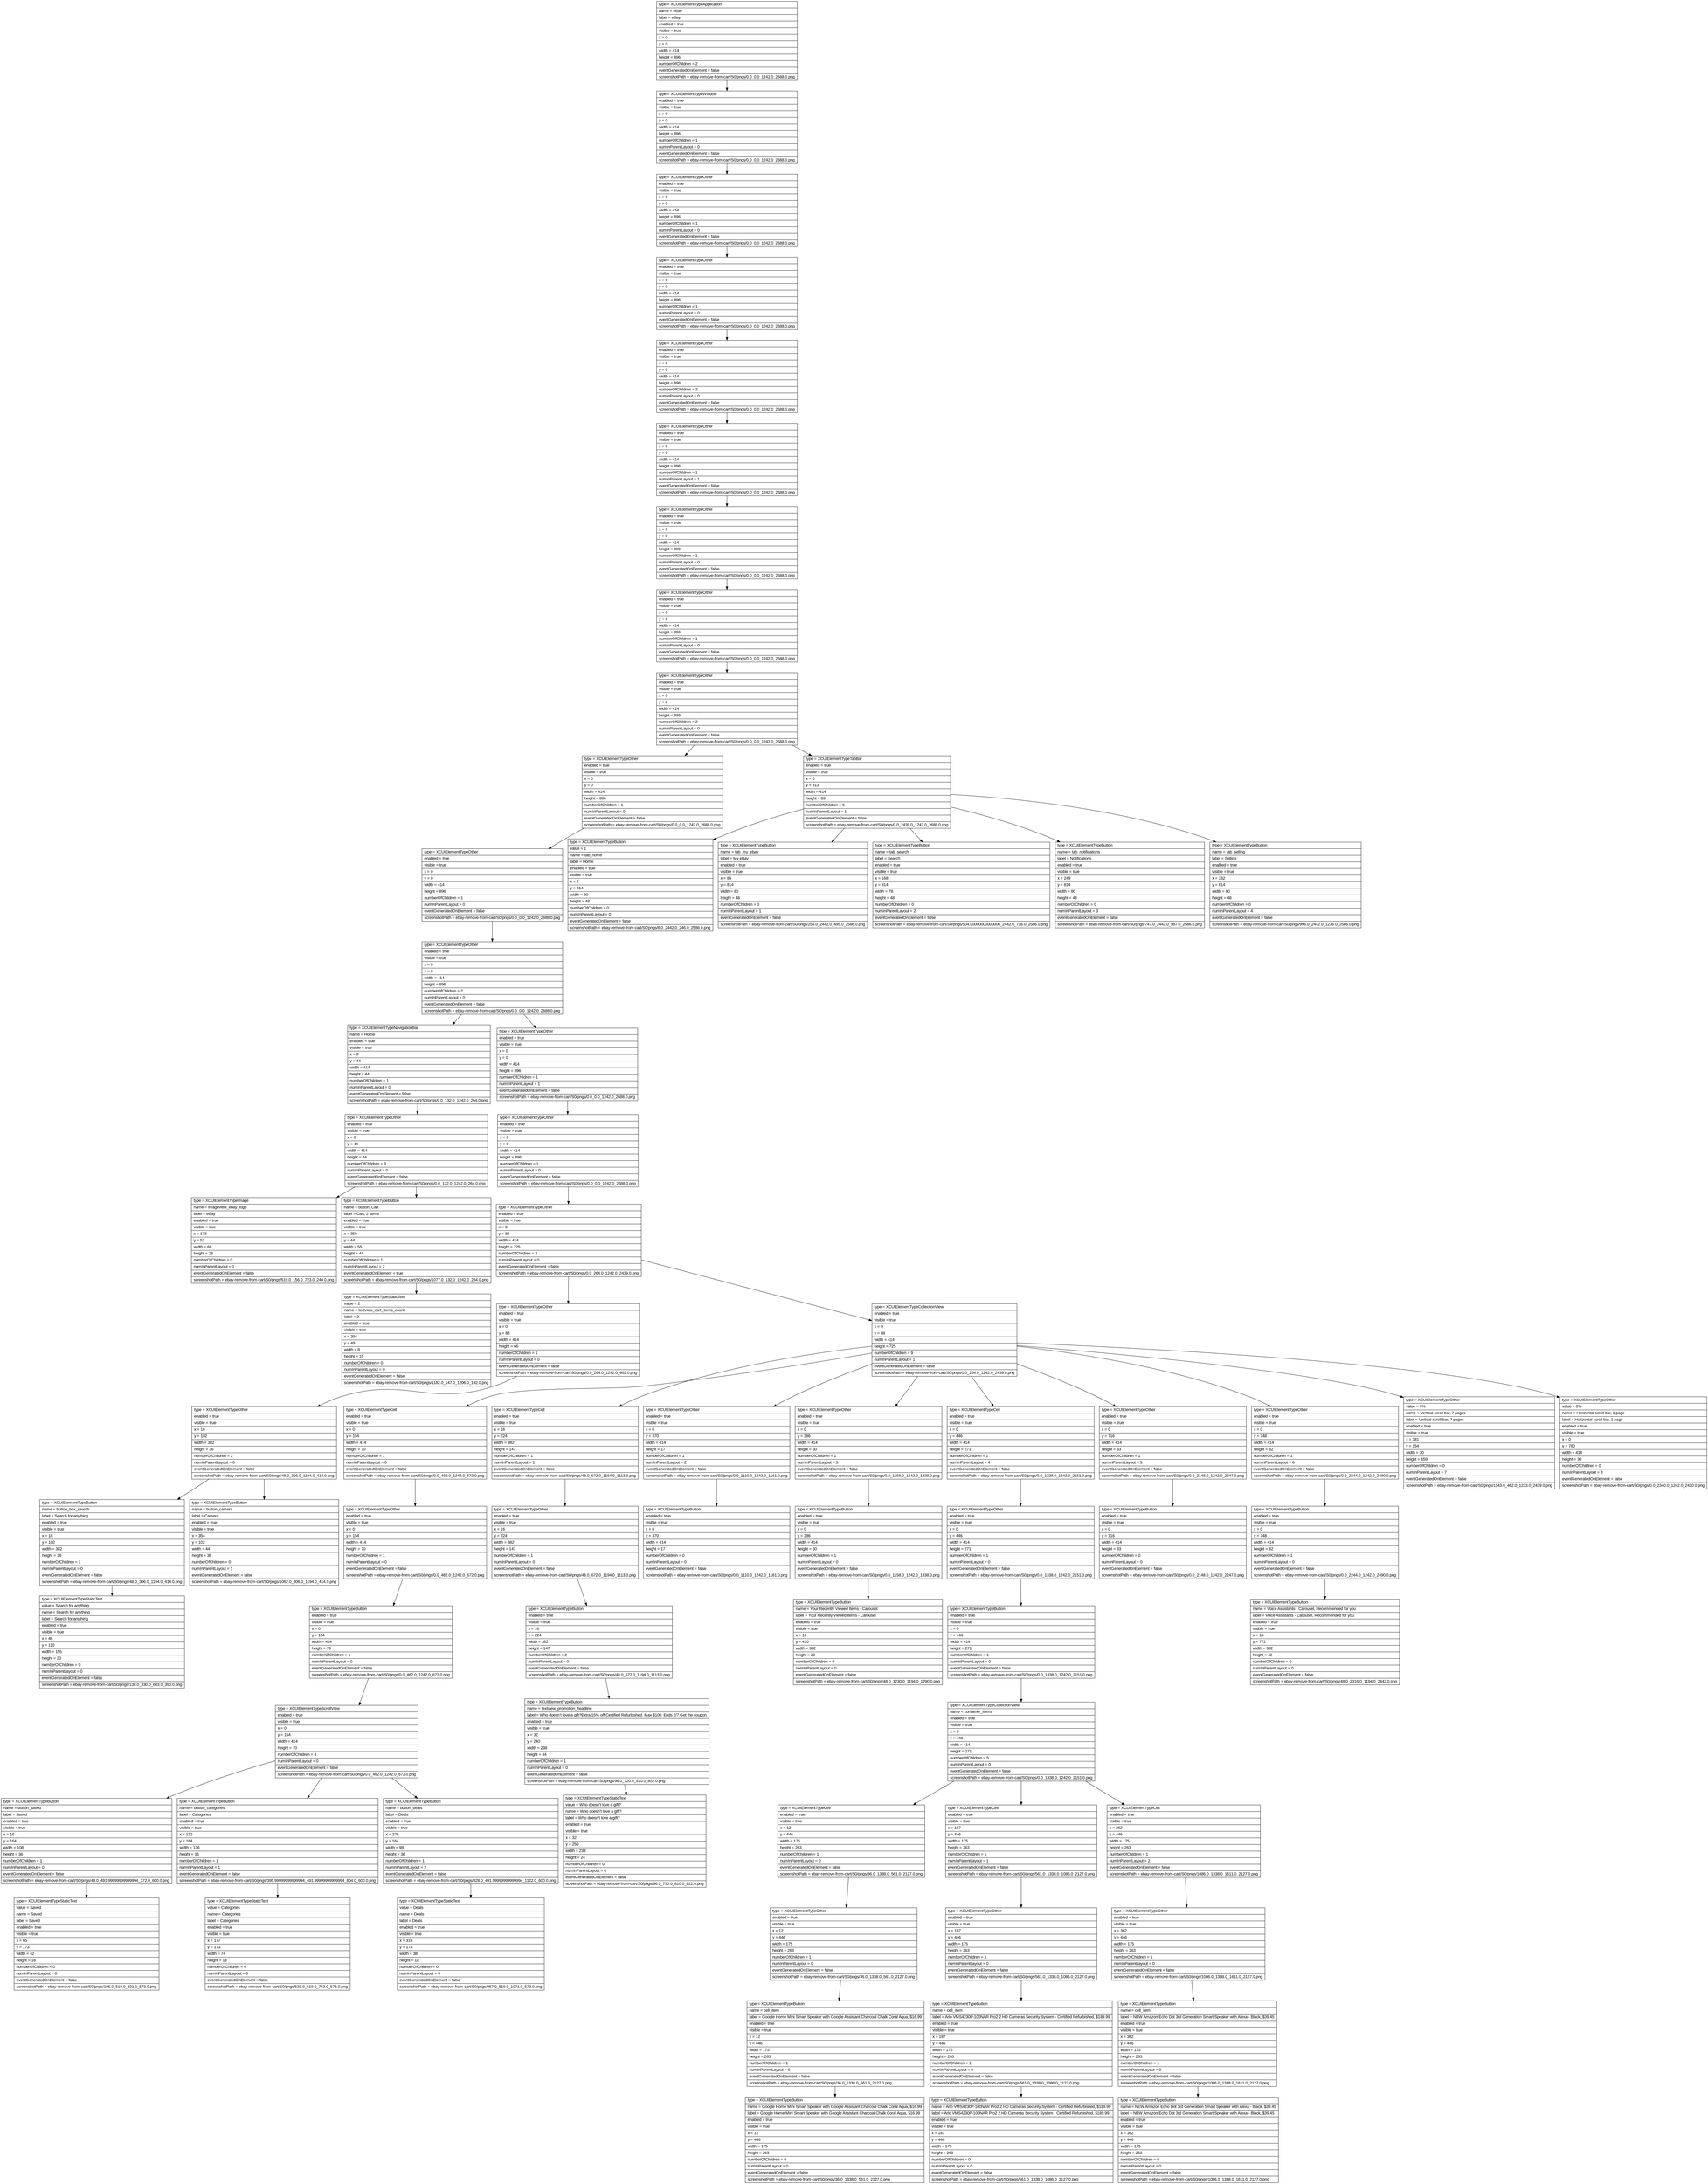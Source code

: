 digraph Layout {

	node [shape=record fontname=Arial];

	0	[label="{type = XCUIElementTypeApplication\l|name = eBay\l|label = eBay\l|enabled = true\l|visible = true\l|x = 0\l|y = 0\l|width = 414\l|height = 896\l|numberOfChildren = 2\l|eventGeneratedOnElement = false \l|screenshotPath = ebay-remove-from-cart/S0/pngs/0.0_0.0_1242.0_2688.0.png\l}"]
	1	[label="{type = XCUIElementTypeWindow\l|enabled = true\l|visible = true\l|x = 0\l|y = 0\l|width = 414\l|height = 896\l|numberOfChildren = 1\l|numInParentLayout = 0\l|eventGeneratedOnElement = false \l|screenshotPath = ebay-remove-from-cart/S0/pngs/0.0_0.0_1242.0_2688.0.png\l}"]
	2	[label="{type = XCUIElementTypeOther\l|enabled = true\l|visible = true\l|x = 0\l|y = 0\l|width = 414\l|height = 896\l|numberOfChildren = 1\l|numInParentLayout = 0\l|eventGeneratedOnElement = false \l|screenshotPath = ebay-remove-from-cart/S0/pngs/0.0_0.0_1242.0_2688.0.png\l}"]
	3	[label="{type = XCUIElementTypeOther\l|enabled = true\l|visible = true\l|x = 0\l|y = 0\l|width = 414\l|height = 896\l|numberOfChildren = 1\l|numInParentLayout = 0\l|eventGeneratedOnElement = false \l|screenshotPath = ebay-remove-from-cart/S0/pngs/0.0_0.0_1242.0_2688.0.png\l}"]
	4	[label="{type = XCUIElementTypeOther\l|enabled = true\l|visible = true\l|x = 0\l|y = 0\l|width = 414\l|height = 896\l|numberOfChildren = 2\l|numInParentLayout = 0\l|eventGeneratedOnElement = false \l|screenshotPath = ebay-remove-from-cart/S0/pngs/0.0_0.0_1242.0_2688.0.png\l}"]
	5	[label="{type = XCUIElementTypeOther\l|enabled = true\l|visible = true\l|x = 0\l|y = 0\l|width = 414\l|height = 896\l|numberOfChildren = 1\l|numInParentLayout = 1\l|eventGeneratedOnElement = false \l|screenshotPath = ebay-remove-from-cart/S0/pngs/0.0_0.0_1242.0_2688.0.png\l}"]
	6	[label="{type = XCUIElementTypeOther\l|enabled = true\l|visible = true\l|x = 0\l|y = 0\l|width = 414\l|height = 896\l|numberOfChildren = 1\l|numInParentLayout = 0\l|eventGeneratedOnElement = false \l|screenshotPath = ebay-remove-from-cart/S0/pngs/0.0_0.0_1242.0_2688.0.png\l}"]
	7	[label="{type = XCUIElementTypeOther\l|enabled = true\l|visible = true\l|x = 0\l|y = 0\l|width = 414\l|height = 896\l|numberOfChildren = 1\l|numInParentLayout = 0\l|eventGeneratedOnElement = false \l|screenshotPath = ebay-remove-from-cart/S0/pngs/0.0_0.0_1242.0_2688.0.png\l}"]
	8	[label="{type = XCUIElementTypeOther\l|enabled = true\l|visible = true\l|x = 0\l|y = 0\l|width = 414\l|height = 896\l|numberOfChildren = 2\l|numInParentLayout = 0\l|eventGeneratedOnElement = false \l|screenshotPath = ebay-remove-from-cart/S0/pngs/0.0_0.0_1242.0_2688.0.png\l}"]
	9	[label="{type = XCUIElementTypeOther\l|enabled = true\l|visible = true\l|x = 0\l|y = 0\l|width = 414\l|height = 896\l|numberOfChildren = 1\l|numInParentLayout = 0\l|eventGeneratedOnElement = false \l|screenshotPath = ebay-remove-from-cart/S0/pngs/0.0_0.0_1242.0_2688.0.png\l}"]
	10	[label="{type = XCUIElementTypeTabBar\l|enabled = true\l|visible = true\l|x = 0\l|y = 813\l|width = 414\l|height = 83\l|numberOfChildren = 5\l|numInParentLayout = 1\l|eventGeneratedOnElement = false \l|screenshotPath = ebay-remove-from-cart/S0/pngs/0.0_2439.0_1242.0_2688.0.png\l}"]
	11	[label="{type = XCUIElementTypeOther\l|enabled = true\l|visible = true\l|x = 0\l|y = 0\l|width = 414\l|height = 896\l|numberOfChildren = 1\l|numInParentLayout = 0\l|eventGeneratedOnElement = false \l|screenshotPath = ebay-remove-from-cart/S0/pngs/0.0_0.0_1242.0_2688.0.png\l}"]
	12	[label="{type = XCUIElementTypeButton\l|value = 1\l|name = tab_home\l|label = Home\l|enabled = true\l|visible = true\l|x = 2\l|y = 814\l|width = 80\l|height = 48\l|numberOfChildren = 0\l|numInParentLayout = 0\l|eventGeneratedOnElement = false \l|screenshotPath = ebay-remove-from-cart/S0/pngs/6.0_2442.0_246.0_2586.0.png\l}"]
	13	[label="{type = XCUIElementTypeButton\l|name = tab_my_ebay\l|label = My eBay\l|enabled = true\l|visible = true\l|x = 85\l|y = 814\l|width = 80\l|height = 48\l|numberOfChildren = 0\l|numInParentLayout = 1\l|eventGeneratedOnElement = false \l|screenshotPath = ebay-remove-from-cart/S0/pngs/255.0_2442.0_495.0_2586.0.png\l}"]
	14	[label="{type = XCUIElementTypeButton\l|name = tab_search\l|label = Search\l|enabled = true\l|visible = true\l|x = 168\l|y = 814\l|width = 78\l|height = 48\l|numberOfChildren = 0\l|numInParentLayout = 2\l|eventGeneratedOnElement = false \l|screenshotPath = ebay-remove-from-cart/S0/pngs/504.00000000000006_2442.0_738.0_2586.0.png\l}"]
	15	[label="{type = XCUIElementTypeButton\l|name = tab_notifications\l|label = Notifications\l|enabled = true\l|visible = true\l|x = 249\l|y = 814\l|width = 80\l|height = 48\l|numberOfChildren = 0\l|numInParentLayout = 3\l|eventGeneratedOnElement = false \l|screenshotPath = ebay-remove-from-cart/S0/pngs/747.0_2442.0_987.0_2586.0.png\l}"]
	16	[label="{type = XCUIElementTypeButton\l|name = tab_selling\l|label = Selling\l|enabled = true\l|visible = true\l|x = 332\l|y = 814\l|width = 80\l|height = 48\l|numberOfChildren = 0\l|numInParentLayout = 4\l|eventGeneratedOnElement = false \l|screenshotPath = ebay-remove-from-cart/S0/pngs/996.0_2442.0_1236.0_2586.0.png\l}"]
	17	[label="{type = XCUIElementTypeOther\l|enabled = true\l|visible = true\l|x = 0\l|y = 0\l|width = 414\l|height = 896\l|numberOfChildren = 2\l|numInParentLayout = 0\l|eventGeneratedOnElement = false \l|screenshotPath = ebay-remove-from-cart/S0/pngs/0.0_0.0_1242.0_2688.0.png\l}"]
	18	[label="{type = XCUIElementTypeNavigationBar\l|name = Home\l|enabled = true\l|visible = true\l|x = 0\l|y = 44\l|width = 414\l|height = 44\l|numberOfChildren = 1\l|numInParentLayout = 0\l|eventGeneratedOnElement = false \l|screenshotPath = ebay-remove-from-cart/S0/pngs/0.0_132.0_1242.0_264.0.png\l}"]
	19	[label="{type = XCUIElementTypeOther\l|enabled = true\l|visible = true\l|x = 0\l|y = 0\l|width = 414\l|height = 896\l|numberOfChildren = 1\l|numInParentLayout = 1\l|eventGeneratedOnElement = false \l|screenshotPath = ebay-remove-from-cart/S0/pngs/0.0_0.0_1242.0_2688.0.png\l}"]
	20	[label="{type = XCUIElementTypeOther\l|enabled = true\l|visible = true\l|x = 0\l|y = 44\l|width = 414\l|height = 44\l|numberOfChildren = 3\l|numInParentLayout = 0\l|eventGeneratedOnElement = false \l|screenshotPath = ebay-remove-from-cart/S0/pngs/0.0_132.0_1242.0_264.0.png\l}"]
	21	[label="{type = XCUIElementTypeOther\l|enabled = true\l|visible = true\l|x = 0\l|y = 0\l|width = 414\l|height = 896\l|numberOfChildren = 1\l|numInParentLayout = 0\l|eventGeneratedOnElement = false \l|screenshotPath = ebay-remove-from-cart/S0/pngs/0.0_0.0_1242.0_2688.0.png\l}"]
	22	[label="{type = XCUIElementTypeImage\l|name = imageview_ebay_logo\l|label = eBay\l|enabled = true\l|visible = true\l|x = 173\l|y = 52\l|width = 68\l|height = 28\l|numberOfChildren = 0\l|numInParentLayout = 1\l|eventGeneratedOnElement = false \l|screenshotPath = ebay-remove-from-cart/S0/pngs/519.0_156.0_723.0_240.0.png\l}"]
	23	[label="{type = XCUIElementTypeButton\l|name = button_Cart\l|label = Cart, 2 Items\l|enabled = true\l|visible = true\l|x = 359\l|y = 44\l|width = 55\l|height = 44\l|numberOfChildren = 1\l|numInParentLayout = 2\l|eventGeneratedOnElement = true \l|screenshotPath = ebay-remove-from-cart/S0/pngs/1077.0_132.0_1242.0_264.0.png\l}"]
	24	[label="{type = XCUIElementTypeOther\l|enabled = true\l|visible = true\l|x = 0\l|y = 88\l|width = 414\l|height = 725\l|numberOfChildren = 2\l|numInParentLayout = 0\l|eventGeneratedOnElement = false \l|screenshotPath = ebay-remove-from-cart/S0/pngs/0.0_264.0_1242.0_2439.0.png\l}"]
	25	[label="{type = XCUIElementTypeStaticText\l|value = 2\l|name = textview_cart_items_count\l|label = 2\l|enabled = true\l|visible = true\l|x = 394\l|y = 49\l|width = 8\l|height = 15\l|numberOfChildren = 0\l|numInParentLayout = 0\l|eventGeneratedOnElement = false \l|screenshotPath = ebay-remove-from-cart/S0/pngs/1182.0_147.0_1206.0_192.0.png\l}"]
	26	[label="{type = XCUIElementTypeOther\l|enabled = true\l|visible = true\l|x = 0\l|y = 88\l|width = 414\l|height = 66\l|numberOfChildren = 1\l|numInParentLayout = 0\l|eventGeneratedOnElement = false \l|screenshotPath = ebay-remove-from-cart/S0/pngs/0.0_264.0_1242.0_462.0.png\l}"]
	27	[label="{type = XCUIElementTypeCollectionView\l|enabled = true\l|visible = true\l|x = 0\l|y = 88\l|width = 414\l|height = 725\l|numberOfChildren = 9\l|numInParentLayout = 1\l|eventGeneratedOnElement = false \l|screenshotPath = ebay-remove-from-cart/S0/pngs/0.0_264.0_1242.0_2439.0.png\l}"]
	28	[label="{type = XCUIElementTypeOther\l|enabled = true\l|visible = true\l|x = 16\l|y = 102\l|width = 382\l|height = 36\l|numberOfChildren = 2\l|numInParentLayout = 0\l|eventGeneratedOnElement = false \l|screenshotPath = ebay-remove-from-cart/S0/pngs/48.0_306.0_1194.0_414.0.png\l}"]
	29	[label="{type = XCUIElementTypeCell\l|enabled = true\l|visible = true\l|x = 0\l|y = 154\l|width = 414\l|height = 70\l|numberOfChildren = 1\l|numInParentLayout = 0\l|eventGeneratedOnElement = false \l|screenshotPath = ebay-remove-from-cart/S0/pngs/0.0_462.0_1242.0_672.0.png\l}"]
	30	[label="{type = XCUIElementTypeCell\l|enabled = true\l|visible = true\l|x = 16\l|y = 224\l|width = 382\l|height = 147\l|numberOfChildren = 1\l|numInParentLayout = 1\l|eventGeneratedOnElement = false \l|screenshotPath = ebay-remove-from-cart/S0/pngs/48.0_672.0_1194.0_1113.0.png\l}"]
	31	[label="{type = XCUIElementTypeOther\l|enabled = true\l|visible = true\l|x = 0\l|y = 370\l|width = 414\l|height = 17\l|numberOfChildren = 1\l|numInParentLayout = 2\l|eventGeneratedOnElement = false \l|screenshotPath = ebay-remove-from-cart/S0/pngs/0.0_1110.0_1242.0_1161.0.png\l}"]
	32	[label="{type = XCUIElementTypeOther\l|enabled = true\l|visible = true\l|x = 0\l|y = 386\l|width = 414\l|height = 60\l|numberOfChildren = 1\l|numInParentLayout = 3\l|eventGeneratedOnElement = false \l|screenshotPath = ebay-remove-from-cart/S0/pngs/0.0_1158.0_1242.0_1338.0.png\l}"]
	33	[label="{type = XCUIElementTypeCell\l|enabled = true\l|visible = true\l|x = 0\l|y = 446\l|width = 414\l|height = 271\l|numberOfChildren = 1\l|numInParentLayout = 4\l|eventGeneratedOnElement = false \l|screenshotPath = ebay-remove-from-cart/S0/pngs/0.0_1338.0_1242.0_2151.0.png\l}"]
	34	[label="{type = XCUIElementTypeOther\l|enabled = true\l|visible = true\l|x = 0\l|y = 716\l|width = 414\l|height = 33\l|numberOfChildren = 1\l|numInParentLayout = 5\l|eventGeneratedOnElement = false \l|screenshotPath = ebay-remove-from-cart/S0/pngs/0.0_2148.0_1242.0_2247.0.png\l}"]
	35	[label="{type = XCUIElementTypeOther\l|enabled = true\l|visible = true\l|x = 0\l|y = 748\l|width = 414\l|height = 82\l|numberOfChildren = 1\l|numInParentLayout = 6\l|eventGeneratedOnElement = false \l|screenshotPath = ebay-remove-from-cart/S0/pngs/0.0_2244.0_1242.0_2490.0.png\l}"]
	36	[label="{type = XCUIElementTypeOther\l|value = 0%\l|name = Vertical scroll bar, 7 pages\l|label = Vertical scroll bar, 7 pages\l|enabled = true\l|visible = true\l|x = 381\l|y = 154\l|width = 30\l|height = 659\l|numberOfChildren = 0\l|numInParentLayout = 7\l|eventGeneratedOnElement = false \l|screenshotPath = ebay-remove-from-cart/S0/pngs/1143.0_462.0_1233.0_2439.0.png\l}"]
	37	[label="{type = XCUIElementTypeOther\l|value = 0%\l|name = Horizontal scroll bar, 1 page\l|label = Horizontal scroll bar, 1 page\l|enabled = true\l|visible = true\l|x = 0\l|y = 780\l|width = 414\l|height = 30\l|numberOfChildren = 0\l|numInParentLayout = 8\l|eventGeneratedOnElement = false \l|screenshotPath = ebay-remove-from-cart/S0/pngs/0.0_2340.0_1242.0_2430.0.png\l}"]
	38	[label="{type = XCUIElementTypeButton\l|name = button_box_search\l|label = Search for anything\l|enabled = true\l|visible = true\l|x = 16\l|y = 102\l|width = 382\l|height = 36\l|numberOfChildren = 1\l|numInParentLayout = 0\l|eventGeneratedOnElement = false \l|screenshotPath = ebay-remove-from-cart/S0/pngs/48.0_306.0_1194.0_414.0.png\l}"]
	39	[label="{type = XCUIElementTypeButton\l|name = button_camera\l|label = Camera\l|enabled = true\l|visible = true\l|x = 354\l|y = 102\l|width = 44\l|height = 36\l|numberOfChildren = 0\l|numInParentLayout = 1\l|eventGeneratedOnElement = false \l|screenshotPath = ebay-remove-from-cart/S0/pngs/1062.0_306.0_1194.0_414.0.png\l}"]
	40	[label="{type = XCUIElementTypeOther\l|enabled = true\l|visible = true\l|x = 0\l|y = 154\l|width = 414\l|height = 70\l|numberOfChildren = 1\l|numInParentLayout = 0\l|eventGeneratedOnElement = false \l|screenshotPath = ebay-remove-from-cart/S0/pngs/0.0_462.0_1242.0_672.0.png\l}"]
	41	[label="{type = XCUIElementTypeOther\l|enabled = true\l|visible = true\l|x = 16\l|y = 224\l|width = 382\l|height = 147\l|numberOfChildren = 1\l|numInParentLayout = 0\l|eventGeneratedOnElement = false \l|screenshotPath = ebay-remove-from-cart/S0/pngs/48.0_672.0_1194.0_1113.0.png\l}"]
	42	[label="{type = XCUIElementTypeButton\l|enabled = true\l|visible = true\l|x = 0\l|y = 370\l|width = 414\l|height = 17\l|numberOfChildren = 0\l|numInParentLayout = 0\l|eventGeneratedOnElement = false \l|screenshotPath = ebay-remove-from-cart/S0/pngs/0.0_1110.0_1242.0_1161.0.png\l}"]
	43	[label="{type = XCUIElementTypeButton\l|enabled = true\l|visible = true\l|x = 0\l|y = 386\l|width = 414\l|height = 60\l|numberOfChildren = 1\l|numInParentLayout = 0\l|eventGeneratedOnElement = false \l|screenshotPath = ebay-remove-from-cart/S0/pngs/0.0_1158.0_1242.0_1338.0.png\l}"]
	44	[label="{type = XCUIElementTypeOther\l|enabled = true\l|visible = true\l|x = 0\l|y = 446\l|width = 414\l|height = 271\l|numberOfChildren = 1\l|numInParentLayout = 0\l|eventGeneratedOnElement = false \l|screenshotPath = ebay-remove-from-cart/S0/pngs/0.0_1338.0_1242.0_2151.0.png\l}"]
	45	[label="{type = XCUIElementTypeButton\l|enabled = true\l|visible = true\l|x = 0\l|y = 716\l|width = 414\l|height = 33\l|numberOfChildren = 0\l|numInParentLayout = 0\l|eventGeneratedOnElement = false \l|screenshotPath = ebay-remove-from-cart/S0/pngs/0.0_2148.0_1242.0_2247.0.png\l}"]
	46	[label="{type = XCUIElementTypeButton\l|enabled = true\l|visible = true\l|x = 0\l|y = 748\l|width = 414\l|height = 82\l|numberOfChildren = 1\l|numInParentLayout = 0\l|eventGeneratedOnElement = false \l|screenshotPath = ebay-remove-from-cart/S0/pngs/0.0_2244.0_1242.0_2490.0.png\l}"]
	47	[label="{type = XCUIElementTypeStaticText\l|value = Search for anything\l|name = Search for anything\l|label = Search for anything\l|enabled = true\l|visible = true\l|x = 46\l|y = 110\l|width = 155\l|height = 20\l|numberOfChildren = 0\l|numInParentLayout = 0\l|eventGeneratedOnElement = false \l|screenshotPath = ebay-remove-from-cart/S0/pngs/138.0_330.0_603.0_390.0.png\l}"]
	48	[label="{type = XCUIElementTypeButton\l|enabled = true\l|visible = true\l|x = 0\l|y = 154\l|width = 414\l|height = 70\l|numberOfChildren = 1\l|numInParentLayout = 0\l|eventGeneratedOnElement = false \l|screenshotPath = ebay-remove-from-cart/S0/pngs/0.0_462.0_1242.0_672.0.png\l}"]
	49	[label="{type = XCUIElementTypeButton\l|enabled = true\l|visible = true\l|x = 16\l|y = 224\l|width = 382\l|height = 147\l|numberOfChildren = 2\l|numInParentLayout = 0\l|eventGeneratedOnElement = false \l|screenshotPath = ebay-remove-from-cart/S0/pngs/48.0_672.0_1194.0_1113.0.png\l}"]
	50	[label="{type = XCUIElementTypeButton\l|name = Your Recently Viewed Items - Carousel\l|label = Your Recently Viewed Items - Carousel\l|enabled = true\l|visible = true\l|x = 16\l|y = 410\l|width = 382\l|height = 20\l|numberOfChildren = 0\l|numInParentLayout = 0\l|eventGeneratedOnElement = false \l|screenshotPath = ebay-remove-from-cart/S0/pngs/48.0_1230.0_1194.0_1290.0.png\l}"]
	51	[label="{type = XCUIElementTypeButton\l|enabled = true\l|visible = true\l|x = 0\l|y = 446\l|width = 414\l|height = 271\l|numberOfChildren = 1\l|numInParentLayout = 0\l|eventGeneratedOnElement = false \l|screenshotPath = ebay-remove-from-cart/S0/pngs/0.0_1338.0_1242.0_2151.0.png\l}"]
	52	[label="{type = XCUIElementTypeButton\l|name = Voice Assistants - Carousel, Recommended for you\l|label = Voice Assistants - Carousel, Recommended for you\l|enabled = true\l|visible = true\l|x = 16\l|y = 772\l|width = 382\l|height = 42\l|numberOfChildren = 0\l|numInParentLayout = 0\l|eventGeneratedOnElement = false \l|screenshotPath = ebay-remove-from-cart/S0/pngs/48.0_2316.0_1194.0_2442.0.png\l}"]
	53	[label="{type = XCUIElementTypeScrollView\l|enabled = true\l|visible = true\l|x = 0\l|y = 154\l|width = 414\l|height = 70\l|numberOfChildren = 4\l|numInParentLayout = 0\l|eventGeneratedOnElement = false \l|screenshotPath = ebay-remove-from-cart/S0/pngs/0.0_462.0_1242.0_672.0.png\l}"]
	54	[label="{type = XCUIElementTypeButton\l|name = textview_promotion_headline\l|label = Who doesn’t love a gift?Extra 15% off Certified Refurbished. Max $100. Ends 2/7.Get the coupon\l|enabled = true\l|visible = true\l|x = 32\l|y = 240\l|width = 238\l|height = 44\l|numberOfChildren = 1\l|numInParentLayout = 0\l|eventGeneratedOnElement = false \l|screenshotPath = ebay-remove-from-cart/S0/pngs/96.0_720.0_810.0_852.0.png\l}"]
	55	[label="{type = XCUIElementTypeCollectionView\l|name = container_items\l|enabled = true\l|visible = true\l|x = 0\l|y = 446\l|width = 414\l|height = 271\l|numberOfChildren = 5\l|numInParentLayout = 0\l|eventGeneratedOnElement = false \l|screenshotPath = ebay-remove-from-cart/S0/pngs/0.0_1338.0_1242.0_2151.0.png\l}"]
	56	[label="{type = XCUIElementTypeButton\l|name = button_saved\l|label = Saved\l|enabled = true\l|visible = true\l|x = 16\l|y = 164\l|width = 108\l|height = 36\l|numberOfChildren = 1\l|numInParentLayout = 0\l|eventGeneratedOnElement = false \l|screenshotPath = ebay-remove-from-cart/S0/pngs/48.0_491.99999999999994_372.0_600.0.png\l}"]
	57	[label="{type = XCUIElementTypeButton\l|name = button_categories\l|label = Categories\l|enabled = true\l|visible = true\l|x = 132\l|y = 164\l|width = 136\l|height = 36\l|numberOfChildren = 1\l|numInParentLayout = 1\l|eventGeneratedOnElement = false \l|screenshotPath = ebay-remove-from-cart/S0/pngs/395.99999999999994_491.99999999999994_804.0_600.0.png\l}"]
	58	[label="{type = XCUIElementTypeButton\l|name = button_deals\l|label = Deals\l|enabled = true\l|visible = true\l|x = 276\l|y = 164\l|width = 98\l|height = 36\l|numberOfChildren = 1\l|numInParentLayout = 2\l|eventGeneratedOnElement = false \l|screenshotPath = ebay-remove-from-cart/S0/pngs/828.0_491.99999999999994_1122.0_600.0.png\l}"]
	59	[label="{type = XCUIElementTypeStaticText\l|value = Who doesn’t love a gift?\l|name = Who doesn’t love a gift?\l|label = Who doesn’t love a gift?\l|enabled = true\l|visible = true\l|x = 32\l|y = 250\l|width = 238\l|height = 24\l|numberOfChildren = 0\l|numInParentLayout = 0\l|eventGeneratedOnElement = false \l|screenshotPath = ebay-remove-from-cart/S0/pngs/96.0_750.0_810.0_822.0.png\l}"]
	60	[label="{type = XCUIElementTypeCell\l|enabled = true\l|visible = true\l|x = 12\l|y = 446\l|width = 175\l|height = 263\l|numberOfChildren = 1\l|numInParentLayout = 0\l|eventGeneratedOnElement = false \l|screenshotPath = ebay-remove-from-cart/S0/pngs/36.0_1338.0_561.0_2127.0.png\l}"]
	61	[label="{type = XCUIElementTypeCell\l|enabled = true\l|visible = true\l|x = 187\l|y = 446\l|width = 175\l|height = 263\l|numberOfChildren = 1\l|numInParentLayout = 1\l|eventGeneratedOnElement = false \l|screenshotPath = ebay-remove-from-cart/S0/pngs/561.0_1338.0_1086.0_2127.0.png\l}"]
	62	[label="{type = XCUIElementTypeCell\l|enabled = true\l|visible = true\l|x = 362\l|y = 446\l|width = 175\l|height = 263\l|numberOfChildren = 1\l|numInParentLayout = 2\l|eventGeneratedOnElement = false \l|screenshotPath = ebay-remove-from-cart/S0/pngs/1086.0_1338.0_1611.0_2127.0.png\l}"]
	63	[label="{type = XCUIElementTypeStaticText\l|value = Saved\l|name = Saved\l|label = Saved\l|enabled = true\l|visible = true\l|x = 65\l|y = 173\l|width = 42\l|height = 18\l|numberOfChildren = 0\l|numInParentLayout = 0\l|eventGeneratedOnElement = false \l|screenshotPath = ebay-remove-from-cart/S0/pngs/195.0_519.0_321.0_573.0.png\l}"]
	64	[label="{type = XCUIElementTypeStaticText\l|value = Categories\l|name = Categories\l|label = Categories\l|enabled = true\l|visible = true\l|x = 177\l|y = 173\l|width = 74\l|height = 18\l|numberOfChildren = 0\l|numInParentLayout = 0\l|eventGeneratedOnElement = false \l|screenshotPath = ebay-remove-from-cart/S0/pngs/531.0_519.0_753.0_573.0.png\l}"]
	65	[label="{type = XCUIElementTypeStaticText\l|value = Deals\l|name = Deals\l|label = Deals\l|enabled = true\l|visible = true\l|x = 319\l|y = 173\l|width = 38\l|height = 18\l|numberOfChildren = 0\l|numInParentLayout = 0\l|eventGeneratedOnElement = false \l|screenshotPath = ebay-remove-from-cart/S0/pngs/957.0_519.0_1071.0_573.0.png\l}"]
	66	[label="{type = XCUIElementTypeOther\l|enabled = true\l|visible = true\l|x = 12\l|y = 446\l|width = 175\l|height = 263\l|numberOfChildren = 1\l|numInParentLayout = 0\l|eventGeneratedOnElement = false \l|screenshotPath = ebay-remove-from-cart/S0/pngs/36.0_1338.0_561.0_2127.0.png\l}"]
	67	[label="{type = XCUIElementTypeOther\l|enabled = true\l|visible = true\l|x = 187\l|y = 446\l|width = 175\l|height = 263\l|numberOfChildren = 1\l|numInParentLayout = 0\l|eventGeneratedOnElement = false \l|screenshotPath = ebay-remove-from-cart/S0/pngs/561.0_1338.0_1086.0_2127.0.png\l}"]
	68	[label="{type = XCUIElementTypeOther\l|enabled = true\l|visible = true\l|x = 362\l|y = 446\l|width = 175\l|height = 263\l|numberOfChildren = 1\l|numInParentLayout = 0\l|eventGeneratedOnElement = false \l|screenshotPath = ebay-remove-from-cart/S0/pngs/1086.0_1338.0_1611.0_2127.0.png\l}"]
	69	[label="{type = XCUIElementTypeButton\l|name = cell_item\l|label = Google Home Mini Smart Speaker with Google Assistant Charcoal Chalk Coral Aqua, $16.99\l|enabled = true\l|visible = true\l|x = 12\l|y = 446\l|width = 175\l|height = 263\l|numberOfChildren = 1\l|numInParentLayout = 0\l|eventGeneratedOnElement = false \l|screenshotPath = ebay-remove-from-cart/S0/pngs/36.0_1338.0_561.0_2127.0.png\l}"]
	70	[label="{type = XCUIElementTypeButton\l|name = cell_item\l|label = Arlo VMS4230P-100NAR Pro2 2 HD Cameras Security System - Certified Refurbished, $189.99\l|enabled = true\l|visible = true\l|x = 187\l|y = 446\l|width = 175\l|height = 263\l|numberOfChildren = 1\l|numInParentLayout = 0\l|eventGeneratedOnElement = false \l|screenshotPath = ebay-remove-from-cart/S0/pngs/561.0_1338.0_1086.0_2127.0.png\l}"]
	71	[label="{type = XCUIElementTypeButton\l|name = cell_item\l|label = NEW Amazon Echo Dot 3rd Generation Smart Speaker with Alexa - Black, $39.45\l|enabled = true\l|visible = true\l|x = 362\l|y = 446\l|width = 175\l|height = 263\l|numberOfChildren = 1\l|numInParentLayout = 0\l|eventGeneratedOnElement = false \l|screenshotPath = ebay-remove-from-cart/S0/pngs/1086.0_1338.0_1611.0_2127.0.png\l}"]
	72	[label="{type = XCUIElementTypeButton\l|name = Google Home Mini Smart Speaker with Google Assistant Charcoal Chalk Coral Aqua, $16.99\l|label = Google Home Mini Smart Speaker with Google Assistant Charcoal Chalk Coral Aqua, $16.99\l|enabled = true\l|visible = true\l|x = 12\l|y = 446\l|width = 175\l|height = 263\l|numberOfChildren = 0\l|numInParentLayout = 0\l|eventGeneratedOnElement = false \l|screenshotPath = ebay-remove-from-cart/S0/pngs/36.0_1338.0_561.0_2127.0.png\l}"]
	73	[label="{type = XCUIElementTypeButton\l|name = Arlo VMS4230P-100NAR Pro2 2 HD Cameras Security System - Certified Refurbished, $189.99\l|label = Arlo VMS4230P-100NAR Pro2 2 HD Cameras Security System - Certified Refurbished, $189.99\l|enabled = true\l|visible = true\l|x = 187\l|y = 446\l|width = 175\l|height = 263\l|numberOfChildren = 0\l|numInParentLayout = 0\l|eventGeneratedOnElement = false \l|screenshotPath = ebay-remove-from-cart/S0/pngs/561.0_1338.0_1086.0_2127.0.png\l}"]
	74	[label="{type = XCUIElementTypeButton\l|name = NEW Amazon Echo Dot 3rd Generation Smart Speaker with Alexa - Black, $39.45\l|label = NEW Amazon Echo Dot 3rd Generation Smart Speaker with Alexa - Black, $39.45\l|enabled = true\l|visible = true\l|x = 362\l|y = 446\l|width = 175\l|height = 263\l|numberOfChildren = 0\l|numInParentLayout = 0\l|eventGeneratedOnElement = false \l|screenshotPath = ebay-remove-from-cart/S0/pngs/1086.0_1338.0_1611.0_2127.0.png\l}"]


	0 -> 1
	1 -> 2
	2 -> 3
	3 -> 4
	4 -> 5
	5 -> 6
	6 -> 7
	7 -> 8
	8 -> 9
	8 -> 10
	9 -> 11
	10 -> 12
	10 -> 13
	10 -> 14
	10 -> 15
	10 -> 16
	11 -> 17
	17 -> 18
	17 -> 19
	18 -> 20
	19 -> 21
	20 -> 22
	20 -> 23
	21 -> 24
	23 -> 25
	24 -> 26
	24 -> 27
	26 -> 28
	27 -> 29
	27 -> 30
	27 -> 31
	27 -> 32
	27 -> 33
	27 -> 34
	27 -> 35
	27 -> 36
	27 -> 37
	28 -> 38
	28 -> 39
	29 -> 40
	30 -> 41
	31 -> 42
	32 -> 43
	33 -> 44
	34 -> 45
	35 -> 46
	38 -> 47
	40 -> 48
	41 -> 49
	43 -> 50
	44 -> 51
	46 -> 52
	48 -> 53
	49 -> 54
	51 -> 55
	53 -> 56
	53 -> 57
	53 -> 58
	54 -> 59
	55 -> 60
	55 -> 61
	55 -> 62
	56 -> 63
	57 -> 64
	58 -> 65
	60 -> 66
	61 -> 67
	62 -> 68
	66 -> 69
	67 -> 70
	68 -> 71
	69 -> 72
	70 -> 73
	71 -> 74


}